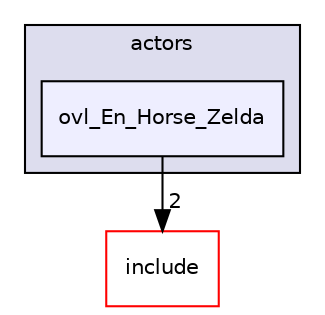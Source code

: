digraph "src/overlays/actors/ovl_En_Horse_Zelda" {
  compound=true
  node [ fontsize="10", fontname="Helvetica"];
  edge [ labelfontsize="10", labelfontname="Helvetica"];
  subgraph clusterdir_e93473484be31ce7bcb356bd643a22f8 {
    graph [ bgcolor="#ddddee", pencolor="black", label="actors" fontname="Helvetica", fontsize="10", URL="dir_e93473484be31ce7bcb356bd643a22f8.html"]
  dir_2cc27701619d5b8f63dbc3e8bc857954 [shape=box, label="ovl_En_Horse_Zelda", style="filled", fillcolor="#eeeeff", pencolor="black", URL="dir_2cc27701619d5b8f63dbc3e8bc857954.html"];
  }
  dir_d44c64559bbebec7f509842c48db8b23 [shape=box label="include" fillcolor="white" style="filled" color="red" URL="dir_d44c64559bbebec7f509842c48db8b23.html"];
  dir_2cc27701619d5b8f63dbc3e8bc857954->dir_d44c64559bbebec7f509842c48db8b23 [headlabel="2", labeldistance=1.5 headhref="dir_000274_000000.html"];
}
